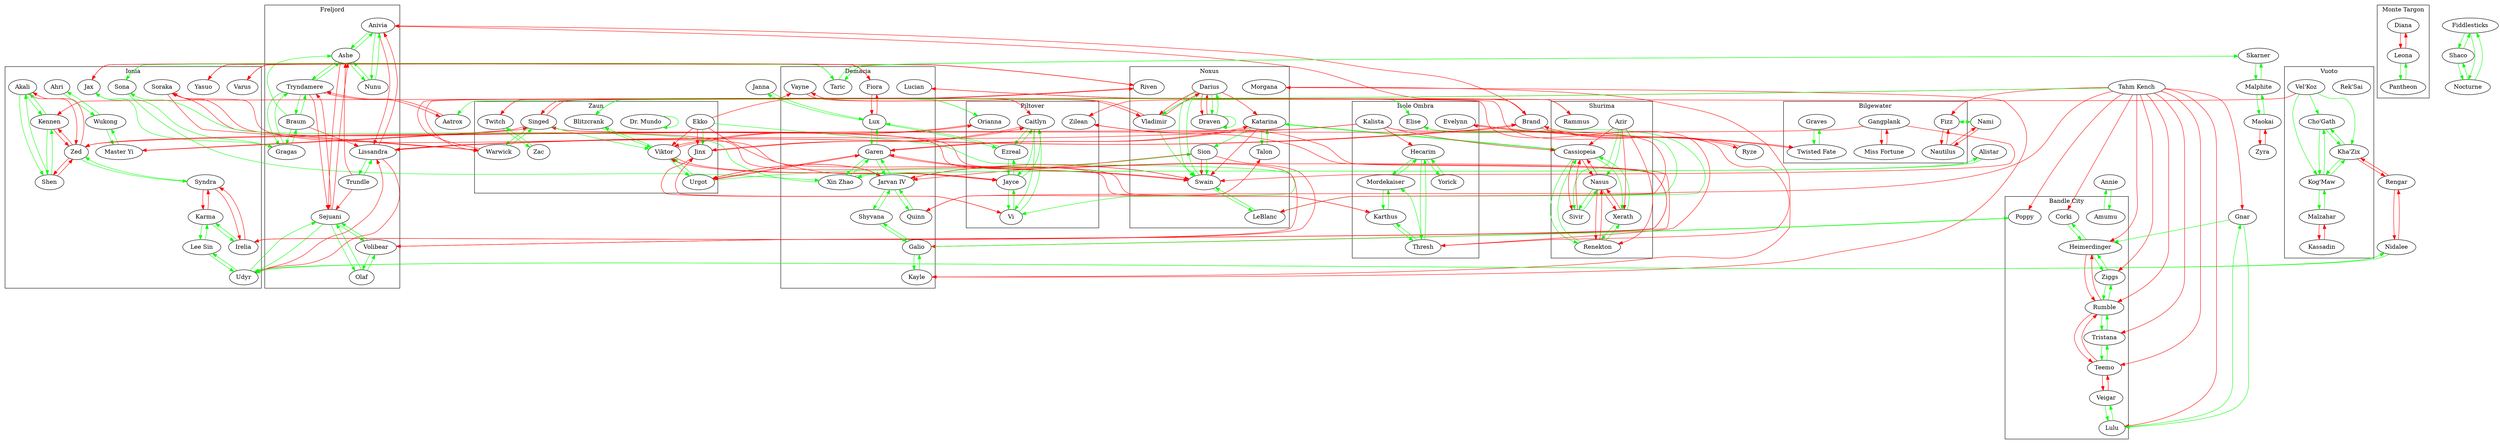 digraph G {
  subgraph cluster_0 {
    label = "Ionia";
    Ahri;
    Akali;
    Karma;
    "Master Yi";
    Irelia;
    Jax;
    Karma;
    Kennen;
    "Lee Sin";
    "Master Yi";
    Shen;
    Sona;
    Soraka;
    Syndra;
    Udyr;
    Varus;
    Wukong;
    Yasuo;
    Zed;
  }
  subgraph cluster_1 {
    label = "Bandle City";
    Amumu;
    Corki;
    Heimerdinger;
    Kennen;
    Lulu;
    Poppy;
    Rumble;
    Teemo;
    Tristana;
    Veigar;
    Ziggs;
  }
  subgraph cluster_2 {
    label = "Freljord";
    Anivia;
    Ashe;
    Braum;
    Gragas;
    Lissandra;
    Nunu;
    Olaf;
    Sejuani;
    Trundle;
    Tryndamere;
    Udyr;
    Volibear;
  }
  subgraph cluster_3 {
    label = "Shurima";
    Azir;
    Cassiopeia;
    Nasus;
    Rammus;
    Renekton;
    Sivir;
    Xerath;
  }
  subgraph cluster_4 {
    label = "Zaun";
    Blitzcrank;
    "Dr. Mundo"
    Ekko;
    Jinx;
    Singed;
    Twitch;
    Urgot;
    Viktor;
    Warwick;
    Zac;
  }
  subgraph cluster_5 {
    label = "Piltover";
    Caitlyn;
    Ezreal;
    Jayce;
    Orianna;
    Vi;
    Zilean;
  }
  subgraph cluster_6 {
    label = "Noxus";
    Cassiopeia;
    Darius;
    Draven;
    Katarina;
    LeBlanc;
    Morgana;
    Riven;
    Sion;
    Swain;
    Talon;
    Urgot;
    Vladimir;
  }
  subgraph cluster_7 {
    label = "Vuoto";
    "Cho'Gath";
    Kassadin;
    "Kha'Zix";
    "Kog'Maw";
    Malzahar;
    "Rek'Sai";
    "Vel'Koz";
  }
  subgraph cluster_8 {
    label = "Monte Targon";
    Diana;
    Leona;
    Pantheon;
  }
  subgraph cluster_9 {
    label = "Isole Ombra";
    Elise;
    Evelynn;
    Hecarim;
    Kalista;
    Karthus;
    Mordekaiser;
    Thresh;
    Yorick;
  }
  subgraph cluster_10 {
    label = "Demacia";
    Fiora;
    Galio;
    Garen;
    "Jarvan IV";
    Kayle;
    Lucian;
    Lux;
    Poppy;
    Quinn;
    Shyvana;
    Sona;
    Taric;
    Vayne;
    "Xin Zhao";
  }
  subgraph cluster_11 {
    label = "Bilgewater";
    Fizz;
    Gangplank;
    Graves;
    "Miss Fortune";
    Nautilus;
    "Twisted Fate";
  }

    edge [color = red];
    Aatrox -> Tryndamere;
    Akali -> Zed
    Anivia -> Brand
    Anivia -> Lissandra
    Ashe -> Sejuani
    Azir -> Xerath
    Azir -> Renekton
    Azir -> Cassiopeia
    Brand -> Ryze
    Brand -> Anivia
    Brand -> Lissandra
    Braum -> Lissandra
    Caitlyn -> Jinx
    Cassiopeia -> Nasus
    Cassiopeia -> Sivir
    Darius -> Katarina
    Darius -> Draven
    Darius -> Vladimir
    Diana -> Leona
    Draven -> Darius
    Ekko -> Jinx
    Ekko -> Caitlyn
    Ekko -> Viktor
    Ekko -> Jayce
    Evelynn -> "Twisted Fate"
    Fiora -> Jax
    Fiora -> Lux
    Fizz -> Nautilus
    Gangplank -> "Miss Fortune"
    Gangplank -> Swain
    Gangplank ->Zed
    Garen -> Katarina
    Garen -> Swain
    Garen -> Urgot
    Heimerdinger -> Rumble
    Irelia -> Singed
    Irelia -> Syndra
    "Jarvan IV" -> Swain
    "Jarvan IV" -> Urgot
    Jax -> Fiora
    Jayce -> Viktor
    Jinx -> Caitlyn
    Jinx -> Vi
    Kalista -> Cassiopeia
    Kalista -> LeBlanc
    Kalista -> Lissandra
    Kalista -> Hecarim
    Kalista -> Zed
    Karma -> Syndra
    Karthus -> Soraka
    Kassadin -> Malzahar
    Katarina -> Garen
    Katarina -> Swain
    Kayle -> Morgana
    Kennen -> Zed
    "Kha'Zix" -> Rengar
    Leona -> Diana
    Lissandra -> Brand
    Lissandra -> Anivia
    Lissandra -> Udyr
    Lucian -> Thresh
    Lux -> Fiora
    Malzahar -> Kassadin
    Maokai -> Zyra
    "Master Yi" -> Singed
    "Miss Fortune" -> Gangplank
    Morgana -> Kayle
    Nami -> Nautilus
    Nasus -> Xerath
    Nasus -> Renekton
    Nasus -> Cassiopeia
    Nautilus -> Fizz
    Nautilus -> Nami
    Nidalee -> Rengar
    Orianna -> Viktor
    Quinn -> Talon
    Rammus -> Twitch
    Renekton -> Nasus
    Rengar -> "Kha'Zix"
    Rengar -> Nidalee
    Riven -> Singed
    Riven -> Varus
    Riven -> Yasuo
    Rumble -> Heimerdinger
    Rumble -> Teemo
    Ryze -> Brand
    Sejuani -> Ashe
    Sejuani -> Tryndamere
    Shen -> Zed
    Singed -> Irelia
    Singed -> Riven
    Singed -> "Master Yi"
    Sion -> "Jarvan IV"
    Sion -> Galio
    Sion -> Swain
    Sivir -> Cassiopeia
    Soraka -> Warwick
    Soraka -> Karthus
    Swain -> "Jarvan IV"
    Swain -> Garen
    Syndra -> Irelia
    Syndra -> Karma
    "Tahm Kench" -> Corki
    "Tahm Kench" -> Gnar
    "Tahm Kench" -> Heimerdinger
    "Tahm Kench" -> Lulu
    "Tahm Kench" -> Kennen
    "Tahm Kench" -> Poppy
    "Tahm Kench" -> Rumble
    "Tahm Kench" -> Teemo
    "Tahm Kench" -> Tristana
    "Tahm Kench" -> Ziggs
    "Tahm Kench" -> Fizz
    "Tahm Kench" -> Quinn
    Teemo -> Veigar
    Teemo -> Rumble
    Thresh -> Lucian
    Trundle -> Ashe
    Trundle -> Sejuani
    Tryndamere -> Sejuani
    Tryndamere -> Aatrox
    "Twisted Fate" -> Evelynn
    Twitch -> Rammus
    Udyr -> Lissandra
    Urgot -> "Jarvan IV"
    Urgot -> Garen
    Varus -> Riven
    Vayne -> Vladimir
    Vayne -> Warwick
    Veigar -> Teemo
    "Vel'Koz" -> Zilean
    Vi -> Jinx
    Viktor -> Jayce
    Viktor -> Orianna
    Vladimir -> Darius
    Vladimir -> Vayne
    Volibear -> Zilean
    Warwick -> Soraka
    Warwick -> Vayne
    Xerath -> Nasus
    Yasuo -> Riven
    Zed -> Shen
    Zed -> Akali
    Zed -> Kennen
    Zilean -> Volibear
    Zyra -> Maokai

    edge [color = green];
    Ahri -> Wukong
    Akali -> Shen
    Akali -> Kennen
    Alistar -> "Xin Zhao"
    Amumu -> Annie
    Anivia -> Ashe
    Anivia -> Nunu
    Annie -> Amumu
    Ashe -> Tryndamere
    Ashe -> Anivia
    Ashe -> Nunu
    Azir -> Nasus
    Azir -> Sivir
    Blitzcrank -> Orianna
    Blitzcrank -> Rammus
    Blitzcrank -> Viktor
    Braum -> Ashe
    Braum -> Tryndamere
    Braum -> Gragas
    Caitlyn -> Jayce
    Caitlyn -> Ezreal
    Caitlyn -> Vi
    Cassiopeia -> Katarina
    Cassiopeia -> Renekton
    Cassiopeia -> Xerath
    "Cho'Gath" -> "Kog'Maw"
    "Cho'Gath" -> "Kha'Zix"
    Corki -> Heimerdinger
    Darius -> Swain
    Darius -> Draven
    "Dr. Mundo" -> "Dr. Mundo"
    Draven -> Darius
    Draven -> Draven
    Ekko -> Jinx
    Ekko -> Vi
    Elise -> LeBlanc
    Elise -> Vladimir
    Ezreal -> Lux
    Ezreal -> Jayce
    Ezreal -> Caitlyn
    Fiddlesticks -> Shaco
    Fiddlesticks -> Nocturne
    Fizz -> Nami
    Galio ->Poppy
    Galio -> Kayle
    Galio -> Shyvana
    Garen -> "Jarvan IV"
    Garen -> Lux
    Garen -> "Xin Zhao"
    Gnar -> Lulu
    Gnar -> Heimerdinger
    Gragas -> Jax
    Gragas -> Tryndamere
    Gragas -> Braum
    Graves -> "Twisted Fate"
    Hecarim -> Mordekaiser
    Hecarim -> Yorick
    Hecarim -> Thresh
    Heimerdinger -> Corki
    Heimerdinger -> Ziggs
    Irelia -> Karma
    Janna -> Lux
    "Jarvan IV" -> Garen
    "Jarvan IV" -> Shyvana
    "Jarvan IV" -> Quinn
    Jax -> Gragas
    Jayce -> Ezreal
    Jayce -> Caitlyn
    Jayce -> Vi
    Karma -> Irelia
    Karma -> "Lee Sin"
    Karthus -> Mordekaiser
    Karthus -> Thresh
    Katarina -> Cassiopeia
    Katarina -> Sion
    Katarina -> Talon
    Kayle -> Galio
    Kennen -> Akali
    Kennen -> Shen
    "Kha'Zix" -> "Cho'Gath"
    "Kha'Zix" -> "Kog'Maw"
    "Kog'Maw" -> Malzahar
    "Kog'Maw" -> "Kha'Zix"
    "Kog'Maw" -> "Cho'Gath"
    LeBlanc -> Swain
    LeBlanc -> Elise
    "Lee Sin" -> Karma
    "Lee Sin" -> Udyr
    Leona -> Pantheon
    Lissandra -> Trundle
    Lulu -> Veigar
    Lulu -> Gnar
    Lux -> Ezreal
    Lux -> Garen
    Lux -> Janna
    Malphite -> Maokai
    Malphite -> Skarner
    Malzahar -> "Kog'Maw"
    Maokai -> Malphite
    "Master Yi" -> Wukong
    Mordekaiser -> Hecarim
    Mordekaiser -> Karthus
    Nami -> Fizz
    Nasus -> Sivir
    Nidalee -> Udyr
    Nocturne -> Fiddlesticks
    Nocturne -> Shaco
    Nunu -> Ashe
    Nunu -> Anivia
    Olaf -> Sejuani
    Olaf -> Volibear
    Orianna -> Blitzcrank
    Pantheon -> Leona
    Poppy -> Galio
    Quinn -> "Jarvan IV"
    Rammus -> Blitzcrank
    Renekton -> Xerath
    Renekton -> Cassiopeia
    Rumble -> Tristana
    Rumble -> Ziggs
    Sejuani -> Udyr
    Sejuani -> Olaf
    Sejuani -> Volibear
    Shaco -> Fiddlesticks
    Shaco -> Nocturne
    Shen -> Kennen
    Shen -> Akali
    Shyvana -> "Jarvan IV"
    Shyvana -> Galio
    Singed -> Warwick
    Singed -> Viktor
    Sion -> Swain
    Sivir -> Nasus
    Skarner -> Taric
    Skarner -> Malphite
    Sona -> Taric
    Sona -> "Xin Zhao"
    Swain -> LeBlanc
    Swain -> Darius
    Syndra -> Zed
    "Tahm Kench" -> Aatrox
    Talon -> Katarina
    Taric -> Skarner
    Taric -> Sona
    Teemo -> Tristana
    Thresh -> Mordekaiser
    Thresh -> Hecarim
    Thresh -> Karthus
    Tristana -> Teemo
    Tristana -> Rumble
    Trundle -> Lissandra
    Tryndamere -> Ashe
    Tryndamere -> Gragas
    Tryndamere -> Braum
    "Twisted Fate" -> Graves
    Twitch -> Zac
    Udyr -> Nidalee
    Udyr -> "Lee Sin"
    Udyr -> Sejuani
    Urgot -> Sion
    Urgot -> Viktor
    Veigar -> Lulu
    "Vel'Koz" -> "Kha'Zix"
    "Vel'Koz" -> "Cho'Gath"
    "Vel'Koz" -> "Kog'Maw"
    Vi -> Caitlyn
    Vi -> Jayce
    Viktor -> Blitzcrank
    Viktor -> Urgot
    Vladimir -> Swain
    Vladimir -> Elise
    Volibear -> Sejuani
    Volibear -> Olaf
    Warwick -> Singed
    Wukong -> "Master Yi"
    Wukong -> Ahri
    Xerath -> Renekton
    Xerath -> Cassiopeia
    "Xin Zhao" -> Garen
    "Xin Zhao" -> Sona
    "Xin Zhao" -> Alistar
    Yorick -> Hecarim
    Zac -> Twitch
    Zed -> Syndra
    Ziggs -> Heimerdinger
    Ziggs -> Rumble
}
